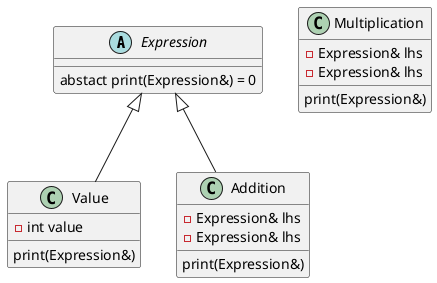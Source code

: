 @startuml

abstract class Expression {
abstact print(Expression&) = 0
}
class Value {
-int value
print(Expression&)
}
class Addition {
-Expression& lhs
-Expression& lhs
print(Expression&)
}
class Multiplication{
-Expression& lhs
-Expression& lhs
print(Expression&)
}

Expression <|-- Value
Expression <|-- Addition
	
@enduml